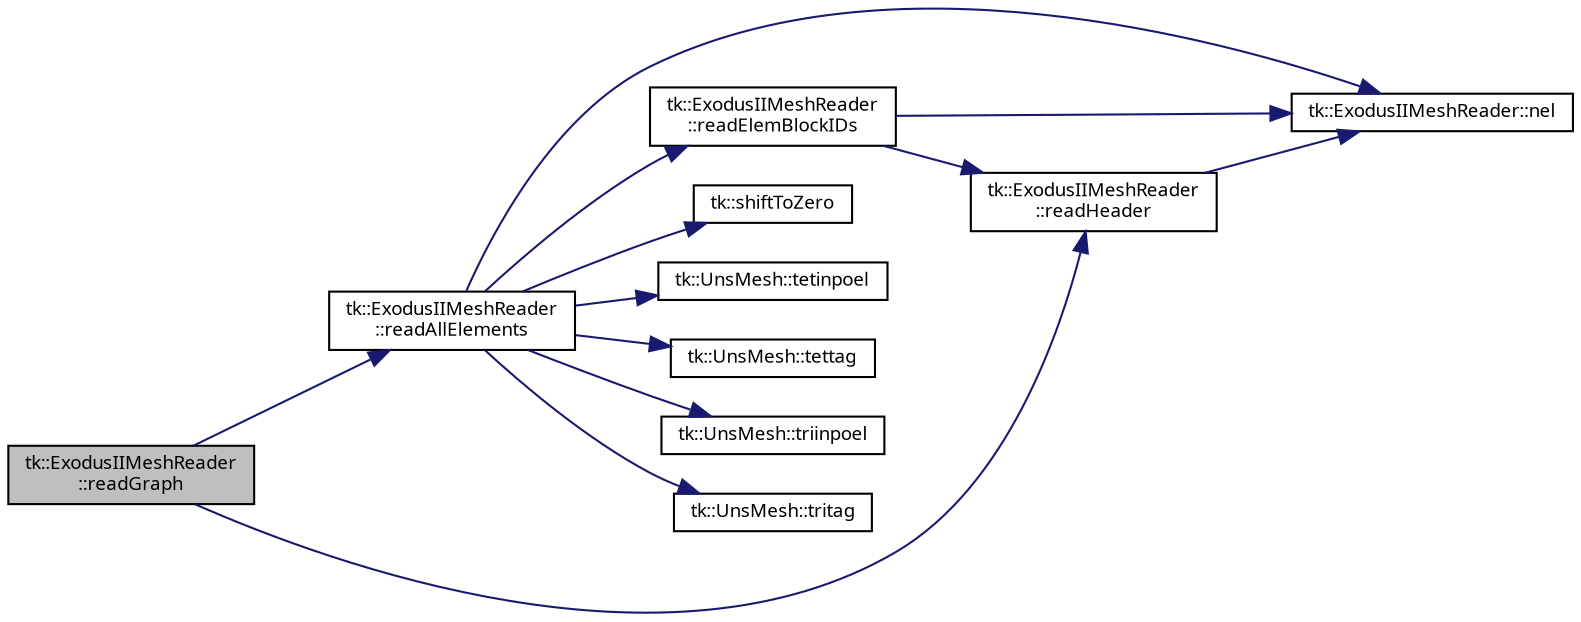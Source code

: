 digraph "tk::ExodusIIMeshReader::readGraph"
{
 // INTERACTIVE_SVG=YES
  bgcolor="transparent";
  edge [fontname="sans-serif",fontsize="9",labelfontname="sans-serif",labelfontsize="9"];
  node [fontname="sans-serif",fontsize="9",shape=record];
  rankdir="LR";
  Node1 [label="tk::ExodusIIMeshReader\l::readGraph",height=0.2,width=0.4,color="black", fillcolor="grey75", style="filled", fontcolor="black"];
  Node1 -> Node2 [color="midnightblue",fontsize="9",style="solid",fontname="sans-serif"];
  Node2 [label="tk::ExodusIIMeshReader\l::readAllElements",height=0.2,width=0.4,color="black",URL="$classtk_1_1_exodus_i_i_mesh_reader.html#af109692f9ad0c7de08382a8e5df3c9bd",tooltip="Read all element blocks and mesh connectivity from ExodusII file. "];
  Node2 -> Node3 [color="midnightblue",fontsize="9",style="solid",fontname="sans-serif"];
  Node3 [label="tk::ExodusIIMeshReader::nel",height=0.2,width=0.4,color="black",URL="$classtk_1_1_exodus_i_i_mesh_reader.html#a0f99c21fb38514768b1032e9bea1db5b",tooltip="Return number of elements in a mesh block in the ExodusII file. "];
  Node2 -> Node4 [color="midnightblue",fontsize="9",style="solid",fontname="sans-serif"];
  Node4 [label="tk::ExodusIIMeshReader\l::readElemBlockIDs",height=0.2,width=0.4,color="black",URL="$classtk_1_1_exodus_i_i_mesh_reader.html#afe8144814a95bbb94d87e04091042918",tooltip="Read element block IDs from file. "];
  Node4 -> Node3 [color="midnightblue",fontsize="9",style="solid",fontname="sans-serif"];
  Node4 -> Node5 [color="midnightblue",fontsize="9",style="solid",fontname="sans-serif"];
  Node5 [label="tk::ExodusIIMeshReader\l::readHeader",height=0.2,width=0.4,color="black",URL="$classtk_1_1_exodus_i_i_mesh_reader.html#a420fb01018122df1c9ffd74f042ec7e4",tooltip="Read ExodusII header without setting mesh size. "];
  Node5 -> Node3 [color="midnightblue",fontsize="9",style="solid",fontname="sans-serif"];
  Node2 -> Node6 [color="midnightblue",fontsize="9",style="solid",fontname="sans-serif"];
  Node6 [label="tk::shiftToZero",height=0.2,width=0.4,color="black",URL="$namespacetk.html#a293dd6fafcc3b8f4b28bef4f3ef050e1",tooltip="Shift node IDs to start with zero in element connectivity. "];
  Node2 -> Node7 [color="midnightblue",fontsize="9",style="solid",fontname="sans-serif"];
  Node7 [label="tk::UnsMesh::tetinpoel",height=0.2,width=0.4,color="black",URL="$classtk_1_1_uns_mesh.html#add64317e28f878c1c7c7ac18aebf1d20"];
  Node2 -> Node8 [color="midnightblue",fontsize="9",style="solid",fontname="sans-serif"];
  Node8 [label="tk::UnsMesh::tettag",height=0.2,width=0.4,color="black",URL="$classtk_1_1_uns_mesh.html#a595bc94cca58ec2fbd7fcdabf8299e90"];
  Node2 -> Node9 [color="midnightblue",fontsize="9",style="solid",fontname="sans-serif"];
  Node9 [label="tk::UnsMesh::triinpoel",height=0.2,width=0.4,color="black",URL="$classtk_1_1_uns_mesh.html#a939ed051a032233365bf9f61121a2e6c"];
  Node2 -> Node10 [color="midnightblue",fontsize="9",style="solid",fontname="sans-serif"];
  Node10 [label="tk::UnsMesh::tritag",height=0.2,width=0.4,color="black",URL="$classtk_1_1_uns_mesh.html#a6d594ba8d898e63513e14c425ff90dd7"];
  Node1 -> Node5 [color="midnightblue",fontsize="9",style="solid",fontname="sans-serif"];
}
